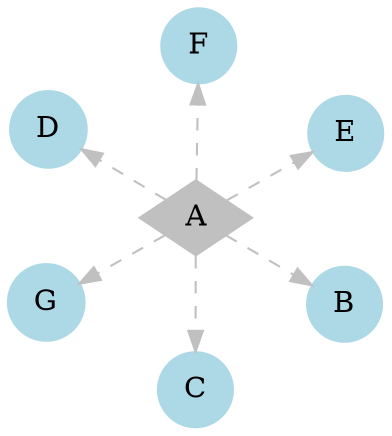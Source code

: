 digraph G {
  layout = neato
  node [shape=circle,style=filled, color=lightblue]
  edge [style=dashed, color=grey]
  A [ shape=diamond,color=grey]
  A-> {B,C,D,E,F,G}
}

